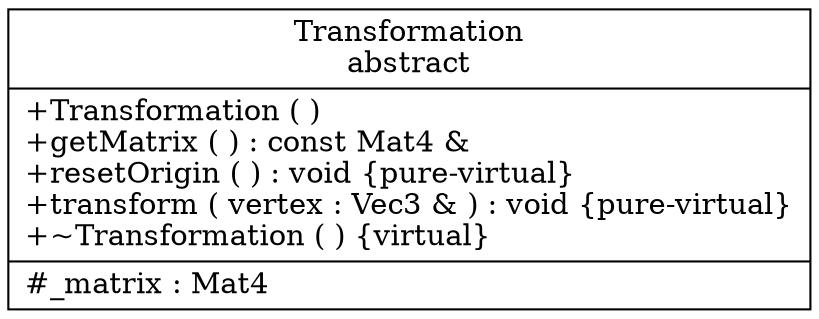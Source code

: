 digraph Transformation
{
graph [ rankdir="RL" ]
"d1/d32/class_transformation" [ label="Transformation\nabstract\n|+Transformation (  )\l+getMatrix (  ) : const Mat4 &\l+resetOrigin (  ) : void \{pure-virtual\}\l+transform ( vertex : Vec3 & ) : void \{pure-virtual\}\l+~Transformation (  ) \{virtual\}\l|#_matrix : Mat4\l" shape="record" ]
}